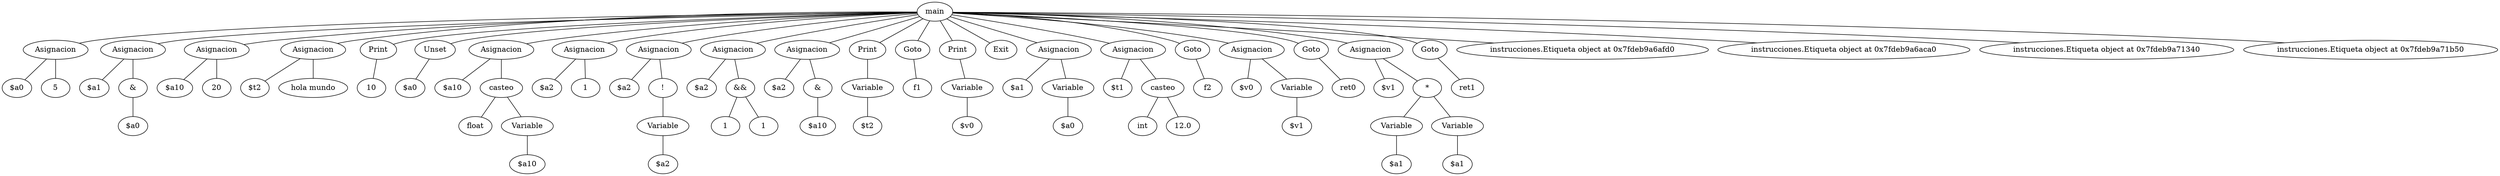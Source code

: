 graph {
	<expresiones.ExpresionVariable object at 0x7fdeb9a6a220> [label="$a0"]
	<expresiones.ExpresionNumero object at 0x7fdeb9a6a190> [label=5]
	<instrucciones.Asignacion object at 0x7fdeb9a6a3d0> -- <expresiones.ExpresionVariable object at 0x7fdeb9a6a220>
	<instrucciones.Asignacion object at 0x7fdeb9a6a3d0> [label="="]
	<instrucciones.Asignacion object at 0x7fdeb9a6a3d0> -- <expresiones.ExpresionNumero object at 0x7fdeb9a6a190>
	<instrucciones.Asignacion object at 0x7fdeb9a6a3d0> [label=Asignacion]
	<expresiones.ExpresionVariable object at 0x7fdeb9a6a4f0> [label="$a1"]
	<expresiones.ExpresionVariable object at 0x7fdeb9a6a430> [label="$a0"]
	<expresiones.ExpresionPuntero object at 0x7fdeb9a6a4c0> [label="&"]
	<expresiones.ExpresionPuntero object at 0x7fdeb9a6a4c0> -- <expresiones.ExpresionVariable object at 0x7fdeb9a6a430>
	<instrucciones.Asignacion object at 0x7fdeb9a6a580> -- <expresiones.ExpresionVariable object at 0x7fdeb9a6a4f0>
	<instrucciones.Asignacion object at 0x7fdeb9a6a580> [label="="]
	<instrucciones.Asignacion object at 0x7fdeb9a6a580> -- <expresiones.ExpresionPuntero object at 0x7fdeb9a6a4c0>
	<instrucciones.Asignacion object at 0x7fdeb9a6a580> [label=Asignacion]
	<expresiones.ExpresionVariable object at 0x7fdeb9a6a460> [label="$a10"]
	<expresiones.ExpresionNumero object at 0x7fdeb9a6a550> [label=20]
	<instrucciones.Asignacion object at 0x7fdeb9a6a6d0> -- <expresiones.ExpresionVariable object at 0x7fdeb9a6a460>
	<instrucciones.Asignacion object at 0x7fdeb9a6a6d0> [label="="]
	<instrucciones.Asignacion object at 0x7fdeb9a6a6d0> -- <expresiones.ExpresionNumero object at 0x7fdeb9a6a550>
	<instrucciones.Asignacion object at 0x7fdeb9a6a6d0> [label=Asignacion]
	<expresiones.ExpresionVariable object at 0x7fdeb9a6a640> [label="$t2"]
	<expresiones.ExpresionComilla object at 0x7fdeb9a6a760> [label="hola mundo"]
	<instrucciones.Asignacion object at 0x7fdeb9a6a3a0> -- <expresiones.ExpresionVariable object at 0x7fdeb9a6a640>
	<instrucciones.Asignacion object at 0x7fdeb9a6a3a0> [label="="]
	<instrucciones.Asignacion object at 0x7fdeb9a6a3a0> -- <expresiones.ExpresionComilla object at 0x7fdeb9a6a760>
	<instrucciones.Asignacion object at 0x7fdeb9a6a3a0> [label=Asignacion]
	<expresiones.ExpresionNumero object at 0x7fdeb9a6a790> [label=10]
	<instrucciones.Print object at 0x7fdeb9a6a8e0> [label=print]
	<instrucciones.Print object at 0x7fdeb9a6a8e0> -- <expresiones.ExpresionNumero object at 0x7fdeb9a6a790>
	<instrucciones.Print object at 0x7fdeb9a6a8e0> [label=Print]
	<expresiones.ExpresionVariable object at 0x7fdeb9a6a8b0> [label="$a0"]
	<instrucciones.Unset object at 0x7fdeb9a6a850> [label=unset]
	<instrucciones.Unset object at 0x7fdeb9a6a850> -- <expresiones.ExpresionVariable object at 0x7fdeb9a6a8b0>
	<instrucciones.Unset object at 0x7fdeb9a6a850> [label=Unset]
	<expresiones.ExpresionVariable object at 0x7fdeb9a6a9d0> [label="$a10"]
	float [label=float]
	<expresiones.ExpresionVariable object at 0x7fdeb9a6a610> [label="$a10"]
	<expresiones.ExpresionIdentificador object at 0x7fdeb9a6a1f0> [label=Variable]
	<expresiones.ExpresionIdentificador object at 0x7fdeb9a6a1f0> -- <expresiones.ExpresionVariable object at 0x7fdeb9a6a610>
	<expresiones.ExpresionCasteo object at 0x7fdeb9a6ab80> [label=casteo]
	<expresiones.ExpresionCasteo object at 0x7fdeb9a6ab80> -- float
	<expresiones.ExpresionCasteo object at 0x7fdeb9a6ab80> -- <expresiones.ExpresionIdentificador object at 0x7fdeb9a6a1f0>
	<instrucciones.Asignacion object at 0x7fdeb9a6aa60> -- <expresiones.ExpresionVariable object at 0x7fdeb9a6a9d0>
	<instrucciones.Asignacion object at 0x7fdeb9a6aa60> [label="="]
	<instrucciones.Asignacion object at 0x7fdeb9a6aa60> -- <expresiones.ExpresionCasteo object at 0x7fdeb9a6ab80>
	<instrucciones.Asignacion object at 0x7fdeb9a6aa60> [label=Asignacion]
	<expresiones.ExpresionVariable object at 0x7fdeb9a6aa90> [label="$a2"]
	<expresiones.ExpresionNumero object at 0x7fdeb9a6aac0> [label=1]
	<instrucciones.Asignacion object at 0x7fdeb9a6ab20> -- <expresiones.ExpresionVariable object at 0x7fdeb9a6aa90>
	<instrucciones.Asignacion object at 0x7fdeb9a6ab20> [label="="]
	<instrucciones.Asignacion object at 0x7fdeb9a6ab20> -- <expresiones.ExpresionNumero object at 0x7fdeb9a6aac0>
	<instrucciones.Asignacion object at 0x7fdeb9a6ab20> [label=Asignacion]
	<expresiones.ExpresionVariable object at 0x7fdeb9a6a7f0> [label="$a2"]
	<expresiones.ExpresionVariable object at 0x7fdeb9a6acd0> [label="$a2"]
	<expresiones.ExpresionIdentificador object at 0x7fdeb9a6a730> [label=Variable]
	<expresiones.ExpresionIdentificador object at 0x7fdeb9a6a730> -- <expresiones.ExpresionVariable object at 0x7fdeb9a6acd0>
	<expresiones.ExpresionNot object at 0x7fdeb9a6ad30> [label="!"]
	<expresiones.ExpresionNot object at 0x7fdeb9a6ad30> -- <expresiones.ExpresionIdentificador object at 0x7fdeb9a6a730>
	<instrucciones.Asignacion object at 0x7fdeb9a6ae80> -- <expresiones.ExpresionVariable object at 0x7fdeb9a6a7f0>
	<instrucciones.Asignacion object at 0x7fdeb9a6ae80> [label="="]
	<instrucciones.Asignacion object at 0x7fdeb9a6ae80> -- <expresiones.ExpresionNot object at 0x7fdeb9a6ad30>
	<instrucciones.Asignacion object at 0x7fdeb9a6ae80> [label=Asignacion]
	<expresiones.ExpresionVariable object at 0x7fdeb9a6ad00> [label="$a2"]
	<expresiones.ExpresionNumero object at 0x7fdeb9a6adf0> [label=1]
	<expresiones.ExpresionNumero object at 0x7fdeb9a6af40> [label=1]
	<expresiones.ExpresionLogica object at 0x7fdeb9a6af70> -- <expresiones.ExpresionNumero object at 0x7fdeb9a6adf0>
	<expresiones.ExpresionLogica object at 0x7fdeb9a6af70> [label="&&"]
	<expresiones.ExpresionLogica object at 0x7fdeb9a6af70> -- <expresiones.ExpresionNumero object at 0x7fdeb9a6af40>
	<instrucciones.Asignacion object at 0x7fdeb9a71100> -- <expresiones.ExpresionVariable object at 0x7fdeb9a6ad00>
	<instrucciones.Asignacion object at 0x7fdeb9a71100> [label="="]
	<instrucciones.Asignacion object at 0x7fdeb9a71100> -- <expresiones.ExpresionLogica object at 0x7fdeb9a6af70>
	<instrucciones.Asignacion object at 0x7fdeb9a71100> [label=Asignacion]
	<expresiones.ExpresionVariable object at 0x7fdeb9a6aee0> [label="$a2"]
	<expresiones.ExpresionVariable object at 0x7fdeb9a6a940> [label="$a10"]
	<expresiones.ExpresionPuntero object at 0x7fdeb9a71070> [label="&"]
	<expresiones.ExpresionPuntero object at 0x7fdeb9a71070> -- <expresiones.ExpresionVariable object at 0x7fdeb9a6a940>
	<instrucciones.Asignacion object at 0x7fdeb9a711c0> -- <expresiones.ExpresionVariable object at 0x7fdeb9a6aee0>
	<instrucciones.Asignacion object at 0x7fdeb9a711c0> [label="="]
	<instrucciones.Asignacion object at 0x7fdeb9a711c0> -- <expresiones.ExpresionPuntero object at 0x7fdeb9a71070>
	<instrucciones.Asignacion object at 0x7fdeb9a711c0> [label=Asignacion]
	<expresiones.ExpresionVariable object at 0x7fdeb9a6ae20> [label="$t2"]
	<expresiones.ExpresionIdentificador object at 0x7fdeb9a6adc0> [label=Variable]
	<expresiones.ExpresionIdentificador object at 0x7fdeb9a6adc0> -- <expresiones.ExpresionVariable object at 0x7fdeb9a6ae20>
	<instrucciones.Print object at 0x7fdeb9a71040> [label=print]
	<instrucciones.Print object at 0x7fdeb9a71040> -- <expresiones.ExpresionIdentificador object at 0x7fdeb9a6adc0>
	<instrucciones.Print object at 0x7fdeb9a71040> [label=Print]
	<instrucciones.Goto object at 0x7fdeb9a6ad60> -- f1
	<instrucciones.Goto object at 0x7fdeb9a6ad60> [label=Goto]
	<expresiones.ExpresionVariable object at 0x7fdeb9a6ac70> [label="$v0"]
	<expresiones.ExpresionIdentificador object at 0x7fdeb9a71370> [label=Variable]
	<expresiones.ExpresionIdentificador object at 0x7fdeb9a71370> -- <expresiones.ExpresionVariable object at 0x7fdeb9a6ac70>
	<instrucciones.Print object at 0x7fdeb9a714c0> [label=print]
	<instrucciones.Print object at 0x7fdeb9a714c0> -- <expresiones.ExpresionIdentificador object at 0x7fdeb9a71370>
	<instrucciones.Print object at 0x7fdeb9a714c0> [label=Print]
	<instrucciones.Exit object at 0x7fdeb9a71220> [label=Exit]
	<expresiones.ExpresionVariable object at 0x7fdeb9a715b0> [label="$a1"]
	<expresiones.ExpresionVariable object at 0x7fdeb9a71490> [label="$a0"]
	<expresiones.ExpresionIdentificador object at 0x7fdeb9a71610> [label=Variable]
	<expresiones.ExpresionIdentificador object at 0x7fdeb9a71610> -- <expresiones.ExpresionVariable object at 0x7fdeb9a71490>
	<instrucciones.Asignacion object at 0x7fdeb9a716d0> -- <expresiones.ExpresionVariable object at 0x7fdeb9a715b0>
	<instrucciones.Asignacion object at 0x7fdeb9a716d0> [label="="]
	<instrucciones.Asignacion object at 0x7fdeb9a716d0> -- <expresiones.ExpresionIdentificador object at 0x7fdeb9a71610>
	<instrucciones.Asignacion object at 0x7fdeb9a716d0> [label=Asignacion]
	<expresiones.ExpresionVariable object at 0x7fdeb9a710d0> [label="$t1"]
	int [label=int]
	<expresiones.ExpresionNumero object at 0x7fdeb9a71190> [label=12.0]
	<expresiones.ExpresionCasteo object at 0x7fdeb9a71760> [label=casteo]
	<expresiones.ExpresionCasteo object at 0x7fdeb9a71760> -- int
	<expresiones.ExpresionCasteo object at 0x7fdeb9a71760> -- <expresiones.ExpresionNumero object at 0x7fdeb9a71190>
	<instrucciones.Asignacion object at 0x7fdeb9a71820> -- <expresiones.ExpresionVariable object at 0x7fdeb9a710d0>
	<instrucciones.Asignacion object at 0x7fdeb9a71820> [label="="]
	<instrucciones.Asignacion object at 0x7fdeb9a71820> -- <expresiones.ExpresionCasteo object at 0x7fdeb9a71760>
	<instrucciones.Asignacion object at 0x7fdeb9a71820> [label=Asignacion]
	<instrucciones.Goto object at 0x7fdeb9a71790> -- f2
	<instrucciones.Goto object at 0x7fdeb9a71790> [label=Goto]
	<expresiones.ExpresionVariable object at 0x7fdeb9a717c0> [label="$v0"]
	<expresiones.ExpresionVariable object at 0x7fdeb9a71580> [label="$v1"]
	<expresiones.ExpresionIdentificador object at 0x7fdeb9a71460> [label=Variable]
	<expresiones.ExpresionIdentificador object at 0x7fdeb9a71460> -- <expresiones.ExpresionVariable object at 0x7fdeb9a71580>
	<instrucciones.Asignacion object at 0x7fdeb9a71a90> -- <expresiones.ExpresionVariable object at 0x7fdeb9a717c0>
	<instrucciones.Asignacion object at 0x7fdeb9a71a90> [label="="]
	<instrucciones.Asignacion object at 0x7fdeb9a71a90> -- <expresiones.ExpresionIdentificador object at 0x7fdeb9a71460>
	<instrucciones.Asignacion object at 0x7fdeb9a71a90> [label=Asignacion]
	<instrucciones.Goto object at 0x7fdeb9a71880> -- ret0
	<instrucciones.Goto object at 0x7fdeb9a71880> [label=Goto]
	<expresiones.ExpresionVariable object at 0x7fdeb9a71b20> [label="$v1"]
	<expresiones.ExpresionVariable object at 0x7fdeb9a719d0> [label="$a1"]
	<expresiones.ExpresionIdentificador object at 0x7fdeb9a71bb0> [label=Variable]
	<expresiones.ExpresionIdentificador object at 0x7fdeb9a71bb0> -- <expresiones.ExpresionVariable object at 0x7fdeb9a719d0>
	<expresiones.ExpresionVariable object at 0x7fdeb9a71b80> [label="$a1"]
	<expresiones.ExpresionIdentificador object at 0x7fdeb9a71d00> [label=Variable]
	<expresiones.ExpresionIdentificador object at 0x7fdeb9a71d00> -- <expresiones.ExpresionVariable object at 0x7fdeb9a71b80>
	<expresiones.ExpresionBinaria object at 0x7fdeb9a71cd0> -- <expresiones.ExpresionIdentificador object at 0x7fdeb9a71bb0>
	<expresiones.ExpresionBinaria object at 0x7fdeb9a71cd0> [label="*"]
	<expresiones.ExpresionBinaria object at 0x7fdeb9a71cd0> -- <expresiones.ExpresionIdentificador object at 0x7fdeb9a71d00>
	<instrucciones.Asignacion object at 0x7fdeb9a71eb0> -- <expresiones.ExpresionVariable object at 0x7fdeb9a71b20>
	<instrucciones.Asignacion object at 0x7fdeb9a71eb0> [label="="]
	<instrucciones.Asignacion object at 0x7fdeb9a71eb0> -- <expresiones.ExpresionBinaria object at 0x7fdeb9a71cd0>
	<instrucciones.Asignacion object at 0x7fdeb9a71eb0> [label=Asignacion]
	<instrucciones.Goto object at 0x7fdeb9a71910> -- ret1
	<instrucciones.Goto object at 0x7fdeb9a71910> [label=Goto]
	<instrucciones.EtiquetaMain object at 0x7fdeb9a71df0> [label=main]
	<instrucciones.EtiquetaMain object at 0x7fdeb9a71df0> -- <instrucciones.Asignacion object at 0x7fdeb9a6a3d0>
	<instrucciones.EtiquetaMain object at 0x7fdeb9a71df0> -- <instrucciones.Asignacion object at 0x7fdeb9a6a580>
	<instrucciones.EtiquetaMain object at 0x7fdeb9a71df0> -- <instrucciones.Asignacion object at 0x7fdeb9a6a6d0>
	<instrucciones.EtiquetaMain object at 0x7fdeb9a71df0> -- <instrucciones.Asignacion object at 0x7fdeb9a6a3a0>
	<instrucciones.EtiquetaMain object at 0x7fdeb9a71df0> -- <instrucciones.Print object at 0x7fdeb9a6a8e0>
	<instrucciones.EtiquetaMain object at 0x7fdeb9a71df0> -- <instrucciones.Unset object at 0x7fdeb9a6a850>
	<instrucciones.EtiquetaMain object at 0x7fdeb9a71df0> -- <instrucciones.Asignacion object at 0x7fdeb9a6aa60>
	<instrucciones.EtiquetaMain object at 0x7fdeb9a71df0> -- <instrucciones.Asignacion object at 0x7fdeb9a6ab20>
	<instrucciones.EtiquetaMain object at 0x7fdeb9a71df0> -- <instrucciones.Asignacion object at 0x7fdeb9a6ae80>
	<instrucciones.EtiquetaMain object at 0x7fdeb9a71df0> -- <instrucciones.Asignacion object at 0x7fdeb9a71100>
	<instrucciones.EtiquetaMain object at 0x7fdeb9a71df0> -- <instrucciones.Asignacion object at 0x7fdeb9a711c0>
	<instrucciones.EtiquetaMain object at 0x7fdeb9a71df0> -- <instrucciones.Print object at 0x7fdeb9a71040>
	<instrucciones.EtiquetaMain object at 0x7fdeb9a71df0> -- <instrucciones.Goto object at 0x7fdeb9a6ad60>
	<instrucciones.EtiquetaMain object at 0x7fdeb9a71df0> -- <instrucciones.Etiqueta object at 0x7fdeb9a6afd0>
	<instrucciones.EtiquetaMain object at 0x7fdeb9a71df0> -- <instrucciones.Print object at 0x7fdeb9a714c0>
	<instrucciones.EtiquetaMain object at 0x7fdeb9a71df0> -- <instrucciones.Exit object at 0x7fdeb9a71220>
	<instrucciones.EtiquetaMain object at 0x7fdeb9a71df0> -- <instrucciones.Etiqueta object at 0x7fdeb9a6aca0>
	<instrucciones.EtiquetaMain object at 0x7fdeb9a71df0> -- <instrucciones.Asignacion object at 0x7fdeb9a716d0>
	<instrucciones.EtiquetaMain object at 0x7fdeb9a71df0> -- <instrucciones.Asignacion object at 0x7fdeb9a71820>
	<instrucciones.EtiquetaMain object at 0x7fdeb9a71df0> -- <instrucciones.Goto object at 0x7fdeb9a71790>
	<instrucciones.EtiquetaMain object at 0x7fdeb9a71df0> -- <instrucciones.Etiqueta object at 0x7fdeb9a71340>
	<instrucciones.EtiquetaMain object at 0x7fdeb9a71df0> -- <instrucciones.Asignacion object at 0x7fdeb9a71a90>
	<instrucciones.EtiquetaMain object at 0x7fdeb9a71df0> -- <instrucciones.Goto object at 0x7fdeb9a71880>
	<instrucciones.EtiquetaMain object at 0x7fdeb9a71df0> -- <instrucciones.Etiqueta object at 0x7fdeb9a71b50>
	<instrucciones.EtiquetaMain object at 0x7fdeb9a71df0> -- <instrucciones.Asignacion object at 0x7fdeb9a71eb0>
	<instrucciones.EtiquetaMain object at 0x7fdeb9a71df0> -- <instrucciones.Goto object at 0x7fdeb9a71910>
}

